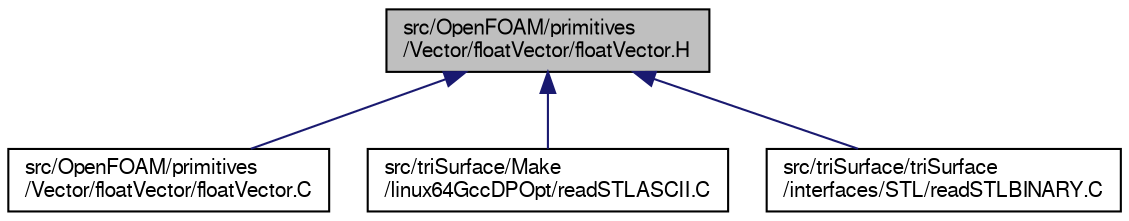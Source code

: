 digraph "src/OpenFOAM/primitives/Vector/floatVector/floatVector.H"
{
  bgcolor="transparent";
  edge [fontname="FreeSans",fontsize="10",labelfontname="FreeSans",labelfontsize="10"];
  node [fontname="FreeSans",fontsize="10",shape=record];
  Node45 [label="src/OpenFOAM/primitives\l/Vector/floatVector/floatVector.H",height=0.2,width=0.4,color="black", fillcolor="grey75", style="filled", fontcolor="black"];
  Node45 -> Node46 [dir="back",color="midnightblue",fontsize="10",style="solid",fontname="FreeSans"];
  Node46 [label="src/OpenFOAM/primitives\l/Vector/floatVector/floatVector.C",height=0.2,width=0.4,color="black",URL="$a12803.html",tooltip="Vector of floats. "];
  Node45 -> Node47 [dir="back",color="midnightblue",fontsize="10",style="solid",fontname="FreeSans"];
  Node47 [label="src/triSurface/Make\l/linux64GccDPOpt/readSTLASCII.C",height=0.2,width=0.4,color="black",URL="$a16913.html"];
  Node45 -> Node48 [dir="back",color="midnightblue",fontsize="10",style="solid",fontname="FreeSans"];
  Node48 [label="src/triSurface/triSurface\l/interfaces/STL/readSTLBINARY.C",height=0.2,width=0.4,color="black",URL="$a16985.html"];
}

